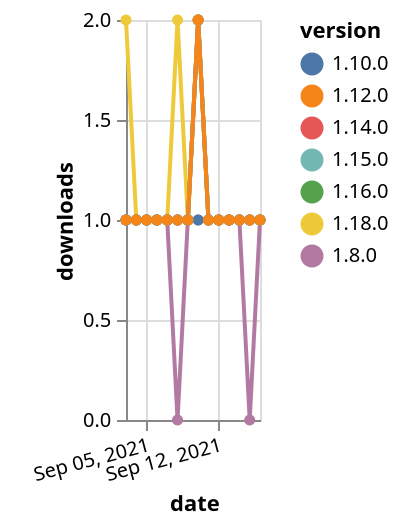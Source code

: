 {"$schema": "https://vega.github.io/schema/vega-lite/v5.json", "description": "A simple bar chart with embedded data.", "data": {"values": [{"date": "2021-09-03", "total": 112, "delta": 2, "version": "1.18.0"}, {"date": "2021-09-04", "total": 113, "delta": 1, "version": "1.18.0"}, {"date": "2021-09-05", "total": 114, "delta": 1, "version": "1.18.0"}, {"date": "2021-09-06", "total": 115, "delta": 1, "version": "1.18.0"}, {"date": "2021-09-07", "total": 116, "delta": 1, "version": "1.18.0"}, {"date": "2021-09-08", "total": 118, "delta": 2, "version": "1.18.0"}, {"date": "2021-09-09", "total": 119, "delta": 1, "version": "1.18.0"}, {"date": "2021-09-10", "total": 121, "delta": 2, "version": "1.18.0"}, {"date": "2021-09-11", "total": 122, "delta": 1, "version": "1.18.0"}, {"date": "2021-09-12", "total": 123, "delta": 1, "version": "1.18.0"}, {"date": "2021-09-13", "total": 124, "delta": 1, "version": "1.18.0"}, {"date": "2021-09-14", "total": 125, "delta": 1, "version": "1.18.0"}, {"date": "2021-09-15", "total": 126, "delta": 1, "version": "1.18.0"}, {"date": "2021-09-16", "total": 127, "delta": 1, "version": "1.18.0"}, {"date": "2021-09-03", "total": 216, "delta": 1, "version": "1.8.0"}, {"date": "2021-09-04", "total": 217, "delta": 1, "version": "1.8.0"}, {"date": "2021-09-05", "total": 218, "delta": 1, "version": "1.8.0"}, {"date": "2021-09-06", "total": 219, "delta": 1, "version": "1.8.0"}, {"date": "2021-09-07", "total": 220, "delta": 1, "version": "1.8.0"}, {"date": "2021-09-08", "total": 220, "delta": 0, "version": "1.8.0"}, {"date": "2021-09-09", "total": 221, "delta": 1, "version": "1.8.0"}, {"date": "2021-09-10", "total": 222, "delta": 1, "version": "1.8.0"}, {"date": "2021-09-11", "total": 223, "delta": 1, "version": "1.8.0"}, {"date": "2021-09-12", "total": 224, "delta": 1, "version": "1.8.0"}, {"date": "2021-09-13", "total": 225, "delta": 1, "version": "1.8.0"}, {"date": "2021-09-14", "total": 226, "delta": 1, "version": "1.8.0"}, {"date": "2021-09-15", "total": 226, "delta": 0, "version": "1.8.0"}, {"date": "2021-09-16", "total": 227, "delta": 1, "version": "1.8.0"}, {"date": "2021-09-03", "total": 283, "delta": 1, "version": "1.10.0"}, {"date": "2021-09-04", "total": 284, "delta": 1, "version": "1.10.0"}, {"date": "2021-09-05", "total": 285, "delta": 1, "version": "1.10.0"}, {"date": "2021-09-06", "total": 286, "delta": 1, "version": "1.10.0"}, {"date": "2021-09-07", "total": 287, "delta": 1, "version": "1.10.0"}, {"date": "2021-09-08", "total": 288, "delta": 1, "version": "1.10.0"}, {"date": "2021-09-09", "total": 289, "delta": 1, "version": "1.10.0"}, {"date": "2021-09-10", "total": 290, "delta": 1, "version": "1.10.0"}, {"date": "2021-09-11", "total": 291, "delta": 1, "version": "1.10.0"}, {"date": "2021-09-12", "total": 292, "delta": 1, "version": "1.10.0"}, {"date": "2021-09-13", "total": 293, "delta": 1, "version": "1.10.0"}, {"date": "2021-09-14", "total": 294, "delta": 1, "version": "1.10.0"}, {"date": "2021-09-15", "total": 295, "delta": 1, "version": "1.10.0"}, {"date": "2021-09-16", "total": 296, "delta": 1, "version": "1.10.0"}, {"date": "2021-09-03", "total": 158, "delta": 1, "version": "1.16.0"}, {"date": "2021-09-04", "total": 159, "delta": 1, "version": "1.16.0"}, {"date": "2021-09-05", "total": 160, "delta": 1, "version": "1.16.0"}, {"date": "2021-09-06", "total": 161, "delta": 1, "version": "1.16.0"}, {"date": "2021-09-07", "total": 162, "delta": 1, "version": "1.16.0"}, {"date": "2021-09-08", "total": 163, "delta": 1, "version": "1.16.0"}, {"date": "2021-09-09", "total": 164, "delta": 1, "version": "1.16.0"}, {"date": "2021-09-10", "total": 166, "delta": 2, "version": "1.16.0"}, {"date": "2021-09-11", "total": 167, "delta": 1, "version": "1.16.0"}, {"date": "2021-09-12", "total": 168, "delta": 1, "version": "1.16.0"}, {"date": "2021-09-13", "total": 169, "delta": 1, "version": "1.16.0"}, {"date": "2021-09-14", "total": 170, "delta": 1, "version": "1.16.0"}, {"date": "2021-09-15", "total": 171, "delta": 1, "version": "1.16.0"}, {"date": "2021-09-16", "total": 172, "delta": 1, "version": "1.16.0"}, {"date": "2021-09-03", "total": 146, "delta": 1, "version": "1.14.0"}, {"date": "2021-09-04", "total": 147, "delta": 1, "version": "1.14.0"}, {"date": "2021-09-05", "total": 148, "delta": 1, "version": "1.14.0"}, {"date": "2021-09-06", "total": 149, "delta": 1, "version": "1.14.0"}, {"date": "2021-09-07", "total": 150, "delta": 1, "version": "1.14.0"}, {"date": "2021-09-08", "total": 151, "delta": 1, "version": "1.14.0"}, {"date": "2021-09-09", "total": 152, "delta": 1, "version": "1.14.0"}, {"date": "2021-09-10", "total": 154, "delta": 2, "version": "1.14.0"}, {"date": "2021-09-11", "total": 155, "delta": 1, "version": "1.14.0"}, {"date": "2021-09-12", "total": 156, "delta": 1, "version": "1.14.0"}, {"date": "2021-09-13", "total": 157, "delta": 1, "version": "1.14.0"}, {"date": "2021-09-14", "total": 158, "delta": 1, "version": "1.14.0"}, {"date": "2021-09-15", "total": 159, "delta": 1, "version": "1.14.0"}, {"date": "2021-09-16", "total": 160, "delta": 1, "version": "1.14.0"}, {"date": "2021-09-03", "total": 136, "delta": 1, "version": "1.15.0"}, {"date": "2021-09-04", "total": 137, "delta": 1, "version": "1.15.0"}, {"date": "2021-09-05", "total": 138, "delta": 1, "version": "1.15.0"}, {"date": "2021-09-06", "total": 139, "delta": 1, "version": "1.15.0"}, {"date": "2021-09-07", "total": 140, "delta": 1, "version": "1.15.0"}, {"date": "2021-09-08", "total": 141, "delta": 1, "version": "1.15.0"}, {"date": "2021-09-09", "total": 142, "delta": 1, "version": "1.15.0"}, {"date": "2021-09-10", "total": 144, "delta": 2, "version": "1.15.0"}, {"date": "2021-09-11", "total": 145, "delta": 1, "version": "1.15.0"}, {"date": "2021-09-12", "total": 146, "delta": 1, "version": "1.15.0"}, {"date": "2021-09-13", "total": 147, "delta": 1, "version": "1.15.0"}, {"date": "2021-09-14", "total": 148, "delta": 1, "version": "1.15.0"}, {"date": "2021-09-15", "total": 149, "delta": 1, "version": "1.15.0"}, {"date": "2021-09-16", "total": 150, "delta": 1, "version": "1.15.0"}, {"date": "2021-09-03", "total": 175, "delta": 1, "version": "1.12.0"}, {"date": "2021-09-04", "total": 176, "delta": 1, "version": "1.12.0"}, {"date": "2021-09-05", "total": 177, "delta": 1, "version": "1.12.0"}, {"date": "2021-09-06", "total": 178, "delta": 1, "version": "1.12.0"}, {"date": "2021-09-07", "total": 179, "delta": 1, "version": "1.12.0"}, {"date": "2021-09-08", "total": 180, "delta": 1, "version": "1.12.0"}, {"date": "2021-09-09", "total": 181, "delta": 1, "version": "1.12.0"}, {"date": "2021-09-10", "total": 183, "delta": 2, "version": "1.12.0"}, {"date": "2021-09-11", "total": 184, "delta": 1, "version": "1.12.0"}, {"date": "2021-09-12", "total": 185, "delta": 1, "version": "1.12.0"}, {"date": "2021-09-13", "total": 186, "delta": 1, "version": "1.12.0"}, {"date": "2021-09-14", "total": 187, "delta": 1, "version": "1.12.0"}, {"date": "2021-09-15", "total": 188, "delta": 1, "version": "1.12.0"}, {"date": "2021-09-16", "total": 189, "delta": 1, "version": "1.12.0"}]}, "width": "container", "mark": {"type": "line", "point": {"filled": true}}, "encoding": {"x": {"field": "date", "type": "temporal", "timeUnit": "yearmonthdate", "title": "date", "axis": {"labelAngle": -15}}, "y": {"field": "delta", "type": "quantitative", "title": "downloads"}, "color": {"field": "version", "type": "nominal"}, "tooltip": {"field": "delta"}}}